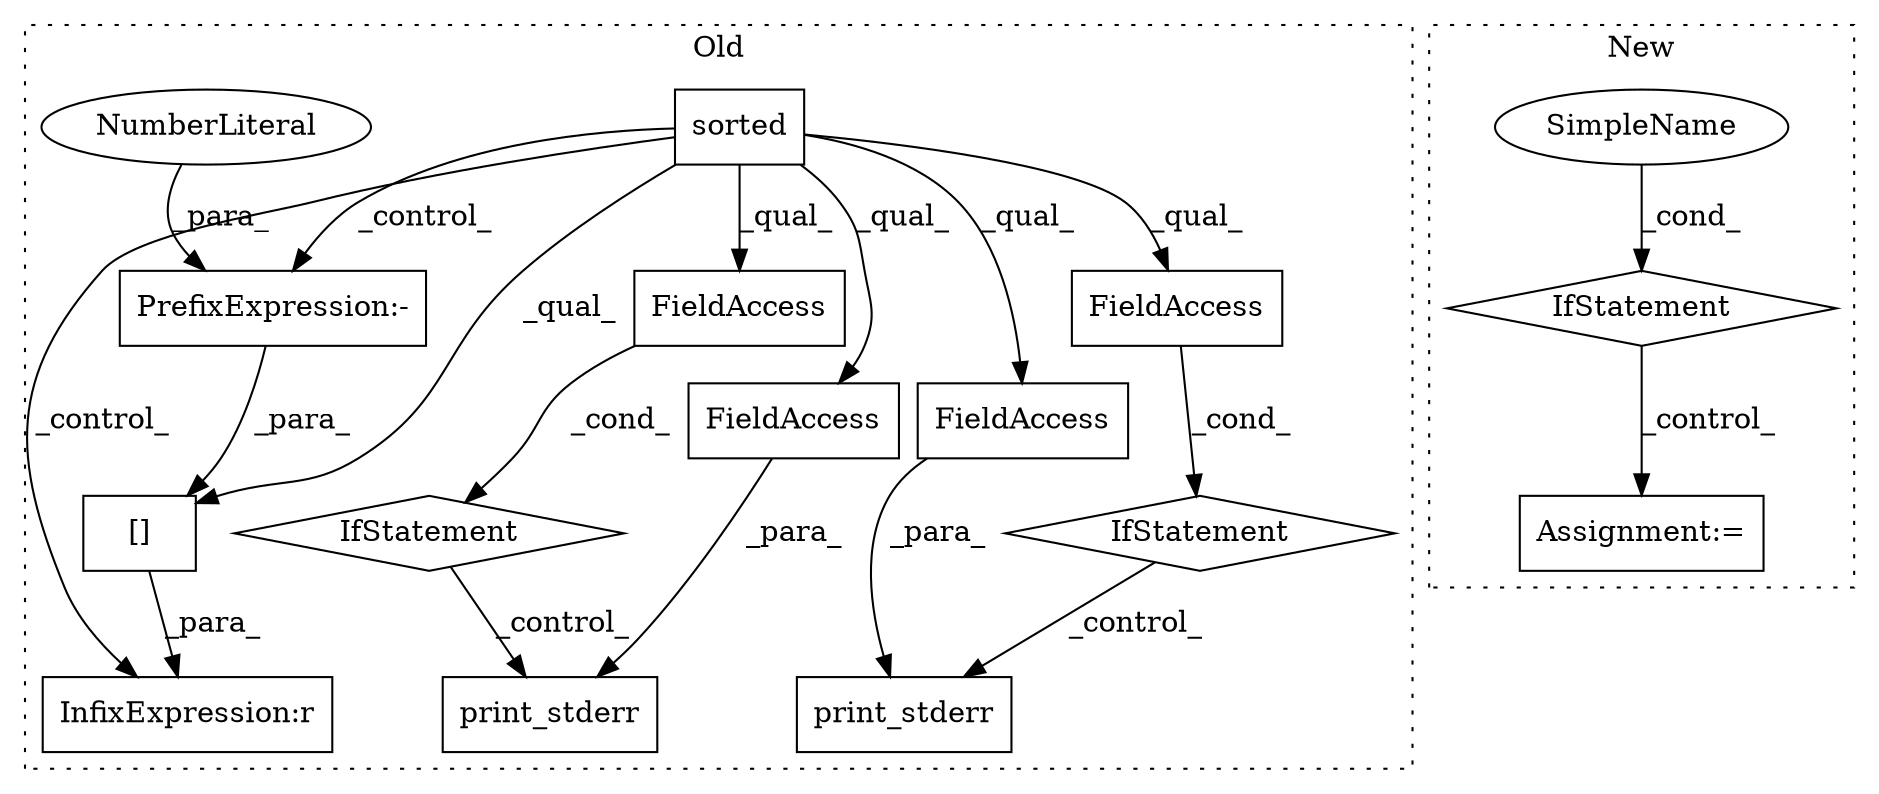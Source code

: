 digraph G {
subgraph cluster0 {
1 [label="print_stderr" a="32" s="6392,6418" l="13,1" shape="box"];
3 [label="IfStatement" a="25" s="6355,6372" l="4,2" shape="diamond"];
6 [label="FieldAccess" a="22" s="6359" l="13" shape="box"];
7 [label="FieldAccess" a="22" s="6405" l="13" shape="box"];
8 [label="sorted" a="32" s="6169,6222" l="7,1" shape="box"];
9 [label="FieldAccess" a="22" s="6485" l="13" shape="box"];
10 [label="FieldAccess" a="22" s="6439" l="13" shape="box"];
11 [label="IfStatement" a="25" s="6435,6452" l="4,2" shape="diamond"];
12 [label="[]" a="2" s="6529,6546" l="15,1" shape="box"];
13 [label="print_stderr" a="32" s="6472,6498" l="13,1" shape="box"];
14 [label="PrefixExpression:-" a="38" s="6544" l="1" shape="box"];
15 [label="NumberLiteral" a="34" s="6545" l="1" shape="ellipse"];
16 [label="InfixExpression:r" a="27" s="6525" l="4" shape="box"];
label = "Old";
style="dotted";
}
subgraph cluster1 {
2 [label="IfStatement" a="25" s="7417,7548" l="4,2" shape="diamond"];
4 [label="Assignment:=" a="7" s="7858" l="1" shape="box"];
5 [label="SimpleName" a="42" s="" l="" shape="ellipse"];
label = "New";
style="dotted";
}
2 -> 4 [label="_control_"];
3 -> 1 [label="_control_"];
5 -> 2 [label="_cond_"];
6 -> 3 [label="_cond_"];
7 -> 1 [label="_para_"];
8 -> 14 [label="_control_"];
8 -> 6 [label="_qual_"];
8 -> 10 [label="_qual_"];
8 -> 7 [label="_qual_"];
8 -> 9 [label="_qual_"];
8 -> 16 [label="_control_"];
8 -> 12 [label="_qual_"];
9 -> 13 [label="_para_"];
10 -> 11 [label="_cond_"];
11 -> 13 [label="_control_"];
12 -> 16 [label="_para_"];
14 -> 12 [label="_para_"];
15 -> 14 [label="_para_"];
}
